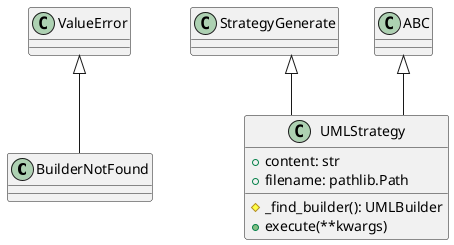 @startuml
skinparam linetype ortho
!pragma teoz true
class BuilderNotFound {
}
class UMLStrategy {
  + content: str
  + filename: pathlib.Path
  # _find_builder(): UMLBuilder
  + execute(**kwargs)
}
ValueError <|-- BuilderNotFound
StrategyGenerate <|-- UMLStrategy
ABC <|-- UMLStrategy
@enduml
